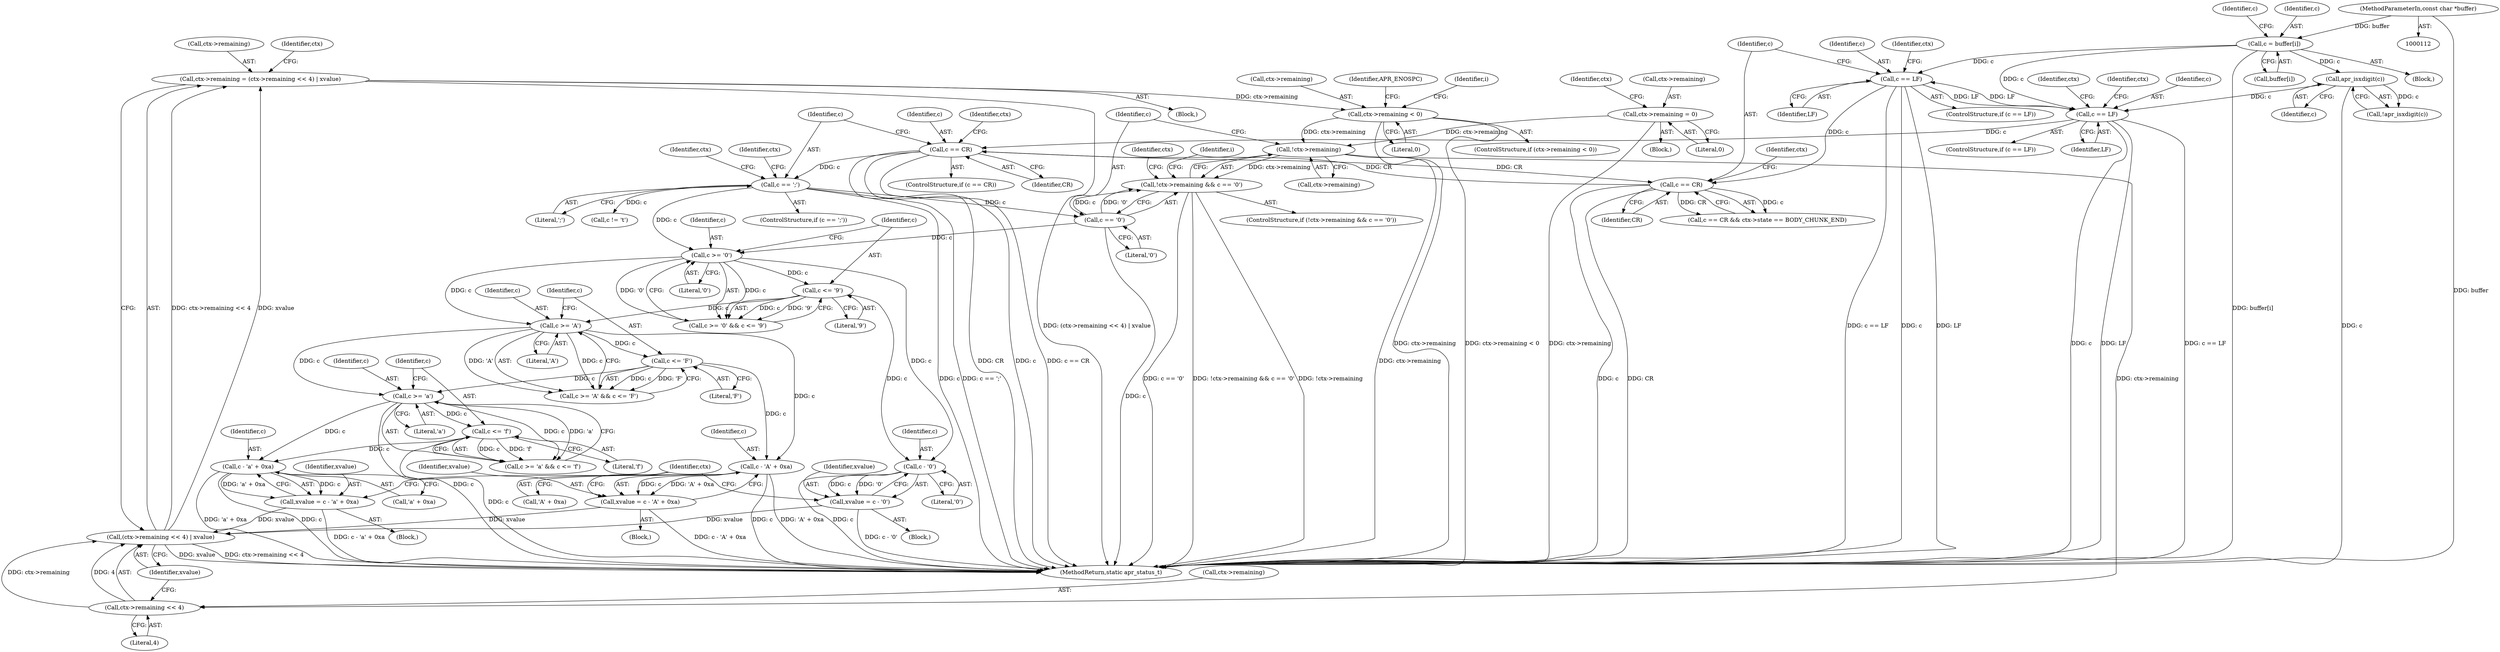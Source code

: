 digraph "0_httpd_e427c41257957b57036d5a549b260b6185d1dd73_0@API" {
"1000383" [label="(Call,ctx->remaining = (ctx->remaining << 4) | xvalue)"];
"1000387" [label="(Call,(ctx->remaining << 4) | xvalue)"];
"1000388" [label="(Call,ctx->remaining << 4)"];
"1000306" [label="(Call,!ctx->remaining)"];
"1000395" [label="(Call,ctx->remaining < 0)"];
"1000383" [label="(Call,ctx->remaining = (ctx->remaining << 4) | xvalue)"];
"1000205" [label="(Call,ctx->remaining = 0)"];
"1000355" [label="(Call,xvalue = c - 'A' + 0xa)"];
"1000357" [label="(Call,c - 'A' + 0xa)"];
"1000348" [label="(Call,c >= 'A')"];
"1000333" [label="(Call,c >= '0')"];
"1000310" [label="(Call,c == '0')"];
"1000268" [label="(Call,c == ';')"];
"1000257" [label="(Call,c == CR)"];
"1000224" [label="(Call,c == LF)"];
"1000193" [label="(Call,apr_isxdigit(c))"];
"1000128" [label="(Call,c = buffer[i])"];
"1000114" [label="(MethodParameterIn,const char *buffer)"];
"1000151" [label="(Call,c == LF)"];
"1000163" [label="(Call,c == CR)"];
"1000336" [label="(Call,c <= '9')"];
"1000351" [label="(Call,c <= 'F')"];
"1000372" [label="(Call,xvalue = c - 'a' + 0xa)"];
"1000374" [label="(Call,c - 'a' + 0xa)"];
"1000368" [label="(Call,c <= 'f')"];
"1000365" [label="(Call,c >= 'a')"];
"1000340" [label="(Call,xvalue = c - '0')"];
"1000342" [label="(Call,c - '0')"];
"1000305" [label="(Call,!ctx->remaining && c == '0')"];
"1000281" [label="(Identifier,ctx)"];
"1000312" [label="(Literal,'0')"];
"1000364" [label="(Call,c >= 'a' && c <= 'f')"];
"1000192" [label="(Call,!apr_isxdigit(c))"];
"1000393" [label="(Identifier,xvalue)"];
"1000354" [label="(Block,)"];
"1000373" [label="(Identifier,xvalue)"];
"1000371" [label="(Block,)"];
"1000205" [label="(Call,ctx->remaining = 0)"];
"1000347" [label="(Call,c >= 'A' && c <= 'F')"];
"1000310" [label="(Call,c == '0')"];
"1000194" [label="(Identifier,c)"];
"1000369" [label="(Identifier,c)"];
"1000257" [label="(Call,c == CR)"];
"1000302" [label="(Block,)"];
"1000341" [label="(Identifier,xvalue)"];
"1000270" [label="(Literal,';')"];
"1000128" [label="(Call,c = buffer[i])"];
"1000350" [label="(Literal,'A')"];
"1000287" [label="(Call,c != '\t')"];
"1000311" [label="(Identifier,c)"];
"1000256" [label="(ControlStructure,if (c == CR))"];
"1000230" [label="(Identifier,ctx)"];
"1000431" [label="(MethodReturn,static apr_status_t)"];
"1000352" [label="(Identifier,c)"];
"1000356" [label="(Identifier,xvalue)"];
"1000355" [label="(Call,xvalue = c - 'A' + 0xa)"];
"1000304" [label="(ControlStructure,if (!ctx->remaining && c == '0'))"];
"1000374" [label="(Call,c - 'a' + 0xa)"];
"1000258" [label="(Identifier,c)"];
"1000368" [label="(Call,c <= 'f')"];
"1000375" [label="(Identifier,c)"];
"1000269" [label="(Identifier,c)"];
"1000263" [label="(Identifier,ctx)"];
"1000151" [label="(Call,c == LF)"];
"1000388" [label="(Call,ctx->remaining << 4)"];
"1000335" [label="(Literal,'0')"];
"1000333" [label="(Call,c >= '0')"];
"1000359" [label="(Call,'A' + 0xa)"];
"1000343" [label="(Identifier,c)"];
"1000348" [label="(Call,c >= 'A')"];
"1000384" [label="(Call,ctx->remaining)"];
"1000387" [label="(Call,(ctx->remaining << 4) | xvalue)"];
"1000397" [label="(Identifier,ctx)"];
"1000223" [label="(ControlStructure,if (c == LF))"];
"1000249" [label="(Identifier,ctx)"];
"1000274" [label="(Identifier,ctx)"];
"1000370" [label="(Literal,'f')"];
"1000162" [label="(Call,c == CR && ctx->state == BODY_CHUNK_END)"];
"1000135" [label="(Identifier,c)"];
"1000165" [label="(Identifier,CR)"];
"1000164" [label="(Identifier,c)"];
"1000395" [label="(Call,ctx->remaining < 0)"];
"1000267" [label="(ControlStructure,if (c == ';'))"];
"1000366" [label="(Identifier,c)"];
"1000163" [label="(Call,c == CR)"];
"1000394" [label="(ControlStructure,if (ctx->remaining < 0))"];
"1000342" [label="(Call,c - '0')"];
"1000399" [label="(Literal,0)"];
"1000306" [label="(Call,!ctx->remaining)"];
"1000402" [label="(Identifier,APR_ENOSPC)"];
"1000168" [label="(Identifier,ctx)"];
"1000349" [label="(Identifier,c)"];
"1000190" [label="(Block,)"];
"1000129" [label="(Identifier,c)"];
"1000353" [label="(Literal,'F')"];
"1000193" [label="(Call,apr_isxdigit(c))"];
"1000114" [label="(MethodParameterIn,const char *buffer)"];
"1000340" [label="(Call,xvalue = c - '0')"];
"1000226" [label="(Identifier,LF)"];
"1000206" [label="(Call,ctx->remaining)"];
"1000408" [label="(Identifier,i)"];
"1000396" [label="(Call,ctx->remaining)"];
"1000150" [label="(ControlStructure,if (c == LF))"];
"1000305" [label="(Call,!ctx->remaining && c == '0')"];
"1000365" [label="(Call,c >= 'a')"];
"1000319" [label="(Identifier,ctx)"];
"1000268" [label="(Call,c == ';')"];
"1000307" [label="(Call,ctx->remaining)"];
"1000357" [label="(Call,c - 'A' + 0xa)"];
"1000153" [label="(Identifier,LF)"];
"1000383" [label="(Call,ctx->remaining = (ctx->remaining << 4) | xvalue)"];
"1000209" [label="(Literal,0)"];
"1000157" [label="(Identifier,ctx)"];
"1000358" [label="(Identifier,c)"];
"1000337" [label="(Identifier,c)"];
"1000334" [label="(Identifier,c)"];
"1000385" [label="(Identifier,ctx)"];
"1000212" [label="(Identifier,ctx)"];
"1000126" [label="(Block,)"];
"1000367" [label="(Literal,'a')"];
"1000344" [label="(Literal,'0')"];
"1000315" [label="(Identifier,i)"];
"1000336" [label="(Call,c <= '9')"];
"1000152" [label="(Identifier,c)"];
"1000225" [label="(Identifier,c)"];
"1000259" [label="(Identifier,CR)"];
"1000224" [label="(Call,c == LF)"];
"1000392" [label="(Literal,4)"];
"1000332" [label="(Call,c >= '0' && c <= '9')"];
"1000339" [label="(Block,)"];
"1000130" [label="(Call,buffer[i])"];
"1000338" [label="(Literal,'9')"];
"1000372" [label="(Call,xvalue = c - 'a' + 0xa)"];
"1000389" [label="(Call,ctx->remaining)"];
"1000376" [label="(Call,'a' + 0xa)"];
"1000351" [label="(Call,c <= 'F')"];
"1000383" -> "1000302"  [label="AST: "];
"1000383" -> "1000387"  [label="CFG: "];
"1000384" -> "1000383"  [label="AST: "];
"1000387" -> "1000383"  [label="AST: "];
"1000397" -> "1000383"  [label="CFG: "];
"1000383" -> "1000431"  [label="DDG: (ctx->remaining << 4) | xvalue"];
"1000387" -> "1000383"  [label="DDG: ctx->remaining << 4"];
"1000387" -> "1000383"  [label="DDG: xvalue"];
"1000383" -> "1000395"  [label="DDG: ctx->remaining"];
"1000387" -> "1000393"  [label="CFG: "];
"1000388" -> "1000387"  [label="AST: "];
"1000393" -> "1000387"  [label="AST: "];
"1000387" -> "1000431"  [label="DDG: xvalue"];
"1000387" -> "1000431"  [label="DDG: ctx->remaining << 4"];
"1000388" -> "1000387"  [label="DDG: ctx->remaining"];
"1000388" -> "1000387"  [label="DDG: 4"];
"1000355" -> "1000387"  [label="DDG: xvalue"];
"1000372" -> "1000387"  [label="DDG: xvalue"];
"1000340" -> "1000387"  [label="DDG: xvalue"];
"1000388" -> "1000392"  [label="CFG: "];
"1000389" -> "1000388"  [label="AST: "];
"1000392" -> "1000388"  [label="AST: "];
"1000393" -> "1000388"  [label="CFG: "];
"1000306" -> "1000388"  [label="DDG: ctx->remaining"];
"1000306" -> "1000305"  [label="AST: "];
"1000306" -> "1000307"  [label="CFG: "];
"1000307" -> "1000306"  [label="AST: "];
"1000311" -> "1000306"  [label="CFG: "];
"1000305" -> "1000306"  [label="CFG: "];
"1000306" -> "1000431"  [label="DDG: ctx->remaining"];
"1000306" -> "1000305"  [label="DDG: ctx->remaining"];
"1000395" -> "1000306"  [label="DDG: ctx->remaining"];
"1000205" -> "1000306"  [label="DDG: ctx->remaining"];
"1000395" -> "1000394"  [label="AST: "];
"1000395" -> "1000399"  [label="CFG: "];
"1000396" -> "1000395"  [label="AST: "];
"1000399" -> "1000395"  [label="AST: "];
"1000402" -> "1000395"  [label="CFG: "];
"1000408" -> "1000395"  [label="CFG: "];
"1000395" -> "1000431"  [label="DDG: ctx->remaining"];
"1000395" -> "1000431"  [label="DDG: ctx->remaining < 0"];
"1000205" -> "1000190"  [label="AST: "];
"1000205" -> "1000209"  [label="CFG: "];
"1000206" -> "1000205"  [label="AST: "];
"1000209" -> "1000205"  [label="AST: "];
"1000212" -> "1000205"  [label="CFG: "];
"1000205" -> "1000431"  [label="DDG: ctx->remaining"];
"1000355" -> "1000354"  [label="AST: "];
"1000355" -> "1000357"  [label="CFG: "];
"1000356" -> "1000355"  [label="AST: "];
"1000357" -> "1000355"  [label="AST: "];
"1000385" -> "1000355"  [label="CFG: "];
"1000355" -> "1000431"  [label="DDG: c - 'A' + 0xa"];
"1000357" -> "1000355"  [label="DDG: c"];
"1000357" -> "1000355"  [label="DDG: 'A' + 0xa"];
"1000357" -> "1000359"  [label="CFG: "];
"1000358" -> "1000357"  [label="AST: "];
"1000359" -> "1000357"  [label="AST: "];
"1000357" -> "1000431"  [label="DDG: c"];
"1000357" -> "1000431"  [label="DDG: 'A' + 0xa"];
"1000348" -> "1000357"  [label="DDG: c"];
"1000351" -> "1000357"  [label="DDG: c"];
"1000348" -> "1000347"  [label="AST: "];
"1000348" -> "1000350"  [label="CFG: "];
"1000349" -> "1000348"  [label="AST: "];
"1000350" -> "1000348"  [label="AST: "];
"1000352" -> "1000348"  [label="CFG: "];
"1000347" -> "1000348"  [label="CFG: "];
"1000348" -> "1000347"  [label="DDG: c"];
"1000348" -> "1000347"  [label="DDG: 'A'"];
"1000333" -> "1000348"  [label="DDG: c"];
"1000336" -> "1000348"  [label="DDG: c"];
"1000348" -> "1000351"  [label="DDG: c"];
"1000348" -> "1000365"  [label="DDG: c"];
"1000333" -> "1000332"  [label="AST: "];
"1000333" -> "1000335"  [label="CFG: "];
"1000334" -> "1000333"  [label="AST: "];
"1000335" -> "1000333"  [label="AST: "];
"1000337" -> "1000333"  [label="CFG: "];
"1000332" -> "1000333"  [label="CFG: "];
"1000333" -> "1000332"  [label="DDG: c"];
"1000333" -> "1000332"  [label="DDG: '0'"];
"1000310" -> "1000333"  [label="DDG: c"];
"1000268" -> "1000333"  [label="DDG: c"];
"1000333" -> "1000336"  [label="DDG: c"];
"1000333" -> "1000342"  [label="DDG: c"];
"1000310" -> "1000305"  [label="AST: "];
"1000310" -> "1000312"  [label="CFG: "];
"1000311" -> "1000310"  [label="AST: "];
"1000312" -> "1000310"  [label="AST: "];
"1000305" -> "1000310"  [label="CFG: "];
"1000310" -> "1000431"  [label="DDG: c"];
"1000310" -> "1000305"  [label="DDG: c"];
"1000310" -> "1000305"  [label="DDG: '0'"];
"1000268" -> "1000310"  [label="DDG: c"];
"1000268" -> "1000267"  [label="AST: "];
"1000268" -> "1000270"  [label="CFG: "];
"1000269" -> "1000268"  [label="AST: "];
"1000270" -> "1000268"  [label="AST: "];
"1000274" -> "1000268"  [label="CFG: "];
"1000281" -> "1000268"  [label="CFG: "];
"1000268" -> "1000431"  [label="DDG: c"];
"1000268" -> "1000431"  [label="DDG: c == ';'"];
"1000257" -> "1000268"  [label="DDG: c"];
"1000268" -> "1000287"  [label="DDG: c"];
"1000257" -> "1000256"  [label="AST: "];
"1000257" -> "1000259"  [label="CFG: "];
"1000258" -> "1000257"  [label="AST: "];
"1000259" -> "1000257"  [label="AST: "];
"1000263" -> "1000257"  [label="CFG: "];
"1000269" -> "1000257"  [label="CFG: "];
"1000257" -> "1000431"  [label="DDG: CR"];
"1000257" -> "1000431"  [label="DDG: c"];
"1000257" -> "1000431"  [label="DDG: c == CR"];
"1000257" -> "1000163"  [label="DDG: CR"];
"1000224" -> "1000257"  [label="DDG: c"];
"1000163" -> "1000257"  [label="DDG: CR"];
"1000224" -> "1000223"  [label="AST: "];
"1000224" -> "1000226"  [label="CFG: "];
"1000225" -> "1000224"  [label="AST: "];
"1000226" -> "1000224"  [label="AST: "];
"1000230" -> "1000224"  [label="CFG: "];
"1000249" -> "1000224"  [label="CFG: "];
"1000224" -> "1000431"  [label="DDG: c"];
"1000224" -> "1000431"  [label="DDG: LF"];
"1000224" -> "1000431"  [label="DDG: c == LF"];
"1000224" -> "1000151"  [label="DDG: LF"];
"1000193" -> "1000224"  [label="DDG: c"];
"1000128" -> "1000224"  [label="DDG: c"];
"1000151" -> "1000224"  [label="DDG: LF"];
"1000193" -> "1000192"  [label="AST: "];
"1000193" -> "1000194"  [label="CFG: "];
"1000194" -> "1000193"  [label="AST: "];
"1000192" -> "1000193"  [label="CFG: "];
"1000193" -> "1000431"  [label="DDG: c"];
"1000193" -> "1000192"  [label="DDG: c"];
"1000128" -> "1000193"  [label="DDG: c"];
"1000128" -> "1000126"  [label="AST: "];
"1000128" -> "1000130"  [label="CFG: "];
"1000129" -> "1000128"  [label="AST: "];
"1000130" -> "1000128"  [label="AST: "];
"1000135" -> "1000128"  [label="CFG: "];
"1000128" -> "1000431"  [label="DDG: buffer[i]"];
"1000114" -> "1000128"  [label="DDG: buffer"];
"1000128" -> "1000151"  [label="DDG: c"];
"1000114" -> "1000112"  [label="AST: "];
"1000114" -> "1000431"  [label="DDG: buffer"];
"1000151" -> "1000150"  [label="AST: "];
"1000151" -> "1000153"  [label="CFG: "];
"1000152" -> "1000151"  [label="AST: "];
"1000153" -> "1000151"  [label="AST: "];
"1000157" -> "1000151"  [label="CFG: "];
"1000164" -> "1000151"  [label="CFG: "];
"1000151" -> "1000431"  [label="DDG: c == LF"];
"1000151" -> "1000431"  [label="DDG: c"];
"1000151" -> "1000431"  [label="DDG: LF"];
"1000151" -> "1000163"  [label="DDG: c"];
"1000163" -> "1000162"  [label="AST: "];
"1000163" -> "1000165"  [label="CFG: "];
"1000164" -> "1000163"  [label="AST: "];
"1000165" -> "1000163"  [label="AST: "];
"1000168" -> "1000163"  [label="CFG: "];
"1000162" -> "1000163"  [label="CFG: "];
"1000163" -> "1000431"  [label="DDG: c"];
"1000163" -> "1000431"  [label="DDG: CR"];
"1000163" -> "1000162"  [label="DDG: c"];
"1000163" -> "1000162"  [label="DDG: CR"];
"1000336" -> "1000332"  [label="AST: "];
"1000336" -> "1000338"  [label="CFG: "];
"1000337" -> "1000336"  [label="AST: "];
"1000338" -> "1000336"  [label="AST: "];
"1000332" -> "1000336"  [label="CFG: "];
"1000336" -> "1000332"  [label="DDG: c"];
"1000336" -> "1000332"  [label="DDG: '9'"];
"1000336" -> "1000342"  [label="DDG: c"];
"1000351" -> "1000347"  [label="AST: "];
"1000351" -> "1000353"  [label="CFG: "];
"1000352" -> "1000351"  [label="AST: "];
"1000353" -> "1000351"  [label="AST: "];
"1000347" -> "1000351"  [label="CFG: "];
"1000351" -> "1000347"  [label="DDG: c"];
"1000351" -> "1000347"  [label="DDG: 'F'"];
"1000351" -> "1000365"  [label="DDG: c"];
"1000372" -> "1000371"  [label="AST: "];
"1000372" -> "1000374"  [label="CFG: "];
"1000373" -> "1000372"  [label="AST: "];
"1000374" -> "1000372"  [label="AST: "];
"1000385" -> "1000372"  [label="CFG: "];
"1000372" -> "1000431"  [label="DDG: c - 'a' + 0xa"];
"1000374" -> "1000372"  [label="DDG: c"];
"1000374" -> "1000372"  [label="DDG: 'a' + 0xa"];
"1000374" -> "1000376"  [label="CFG: "];
"1000375" -> "1000374"  [label="AST: "];
"1000376" -> "1000374"  [label="AST: "];
"1000374" -> "1000431"  [label="DDG: 'a' + 0xa"];
"1000374" -> "1000431"  [label="DDG: c"];
"1000368" -> "1000374"  [label="DDG: c"];
"1000365" -> "1000374"  [label="DDG: c"];
"1000368" -> "1000364"  [label="AST: "];
"1000368" -> "1000370"  [label="CFG: "];
"1000369" -> "1000368"  [label="AST: "];
"1000370" -> "1000368"  [label="AST: "];
"1000364" -> "1000368"  [label="CFG: "];
"1000368" -> "1000431"  [label="DDG: c"];
"1000368" -> "1000364"  [label="DDG: c"];
"1000368" -> "1000364"  [label="DDG: 'f'"];
"1000365" -> "1000368"  [label="DDG: c"];
"1000365" -> "1000364"  [label="AST: "];
"1000365" -> "1000367"  [label="CFG: "];
"1000366" -> "1000365"  [label="AST: "];
"1000367" -> "1000365"  [label="AST: "];
"1000369" -> "1000365"  [label="CFG: "];
"1000364" -> "1000365"  [label="CFG: "];
"1000365" -> "1000431"  [label="DDG: c"];
"1000365" -> "1000364"  [label="DDG: c"];
"1000365" -> "1000364"  [label="DDG: 'a'"];
"1000340" -> "1000339"  [label="AST: "];
"1000340" -> "1000342"  [label="CFG: "];
"1000341" -> "1000340"  [label="AST: "];
"1000342" -> "1000340"  [label="AST: "];
"1000385" -> "1000340"  [label="CFG: "];
"1000340" -> "1000431"  [label="DDG: c - '0'"];
"1000342" -> "1000340"  [label="DDG: c"];
"1000342" -> "1000340"  [label="DDG: '0'"];
"1000342" -> "1000344"  [label="CFG: "];
"1000343" -> "1000342"  [label="AST: "];
"1000344" -> "1000342"  [label="AST: "];
"1000342" -> "1000431"  [label="DDG: c"];
"1000305" -> "1000304"  [label="AST: "];
"1000315" -> "1000305"  [label="CFG: "];
"1000319" -> "1000305"  [label="CFG: "];
"1000305" -> "1000431"  [label="DDG: c == '0'"];
"1000305" -> "1000431"  [label="DDG: !ctx->remaining && c == '0'"];
"1000305" -> "1000431"  [label="DDG: !ctx->remaining"];
}
